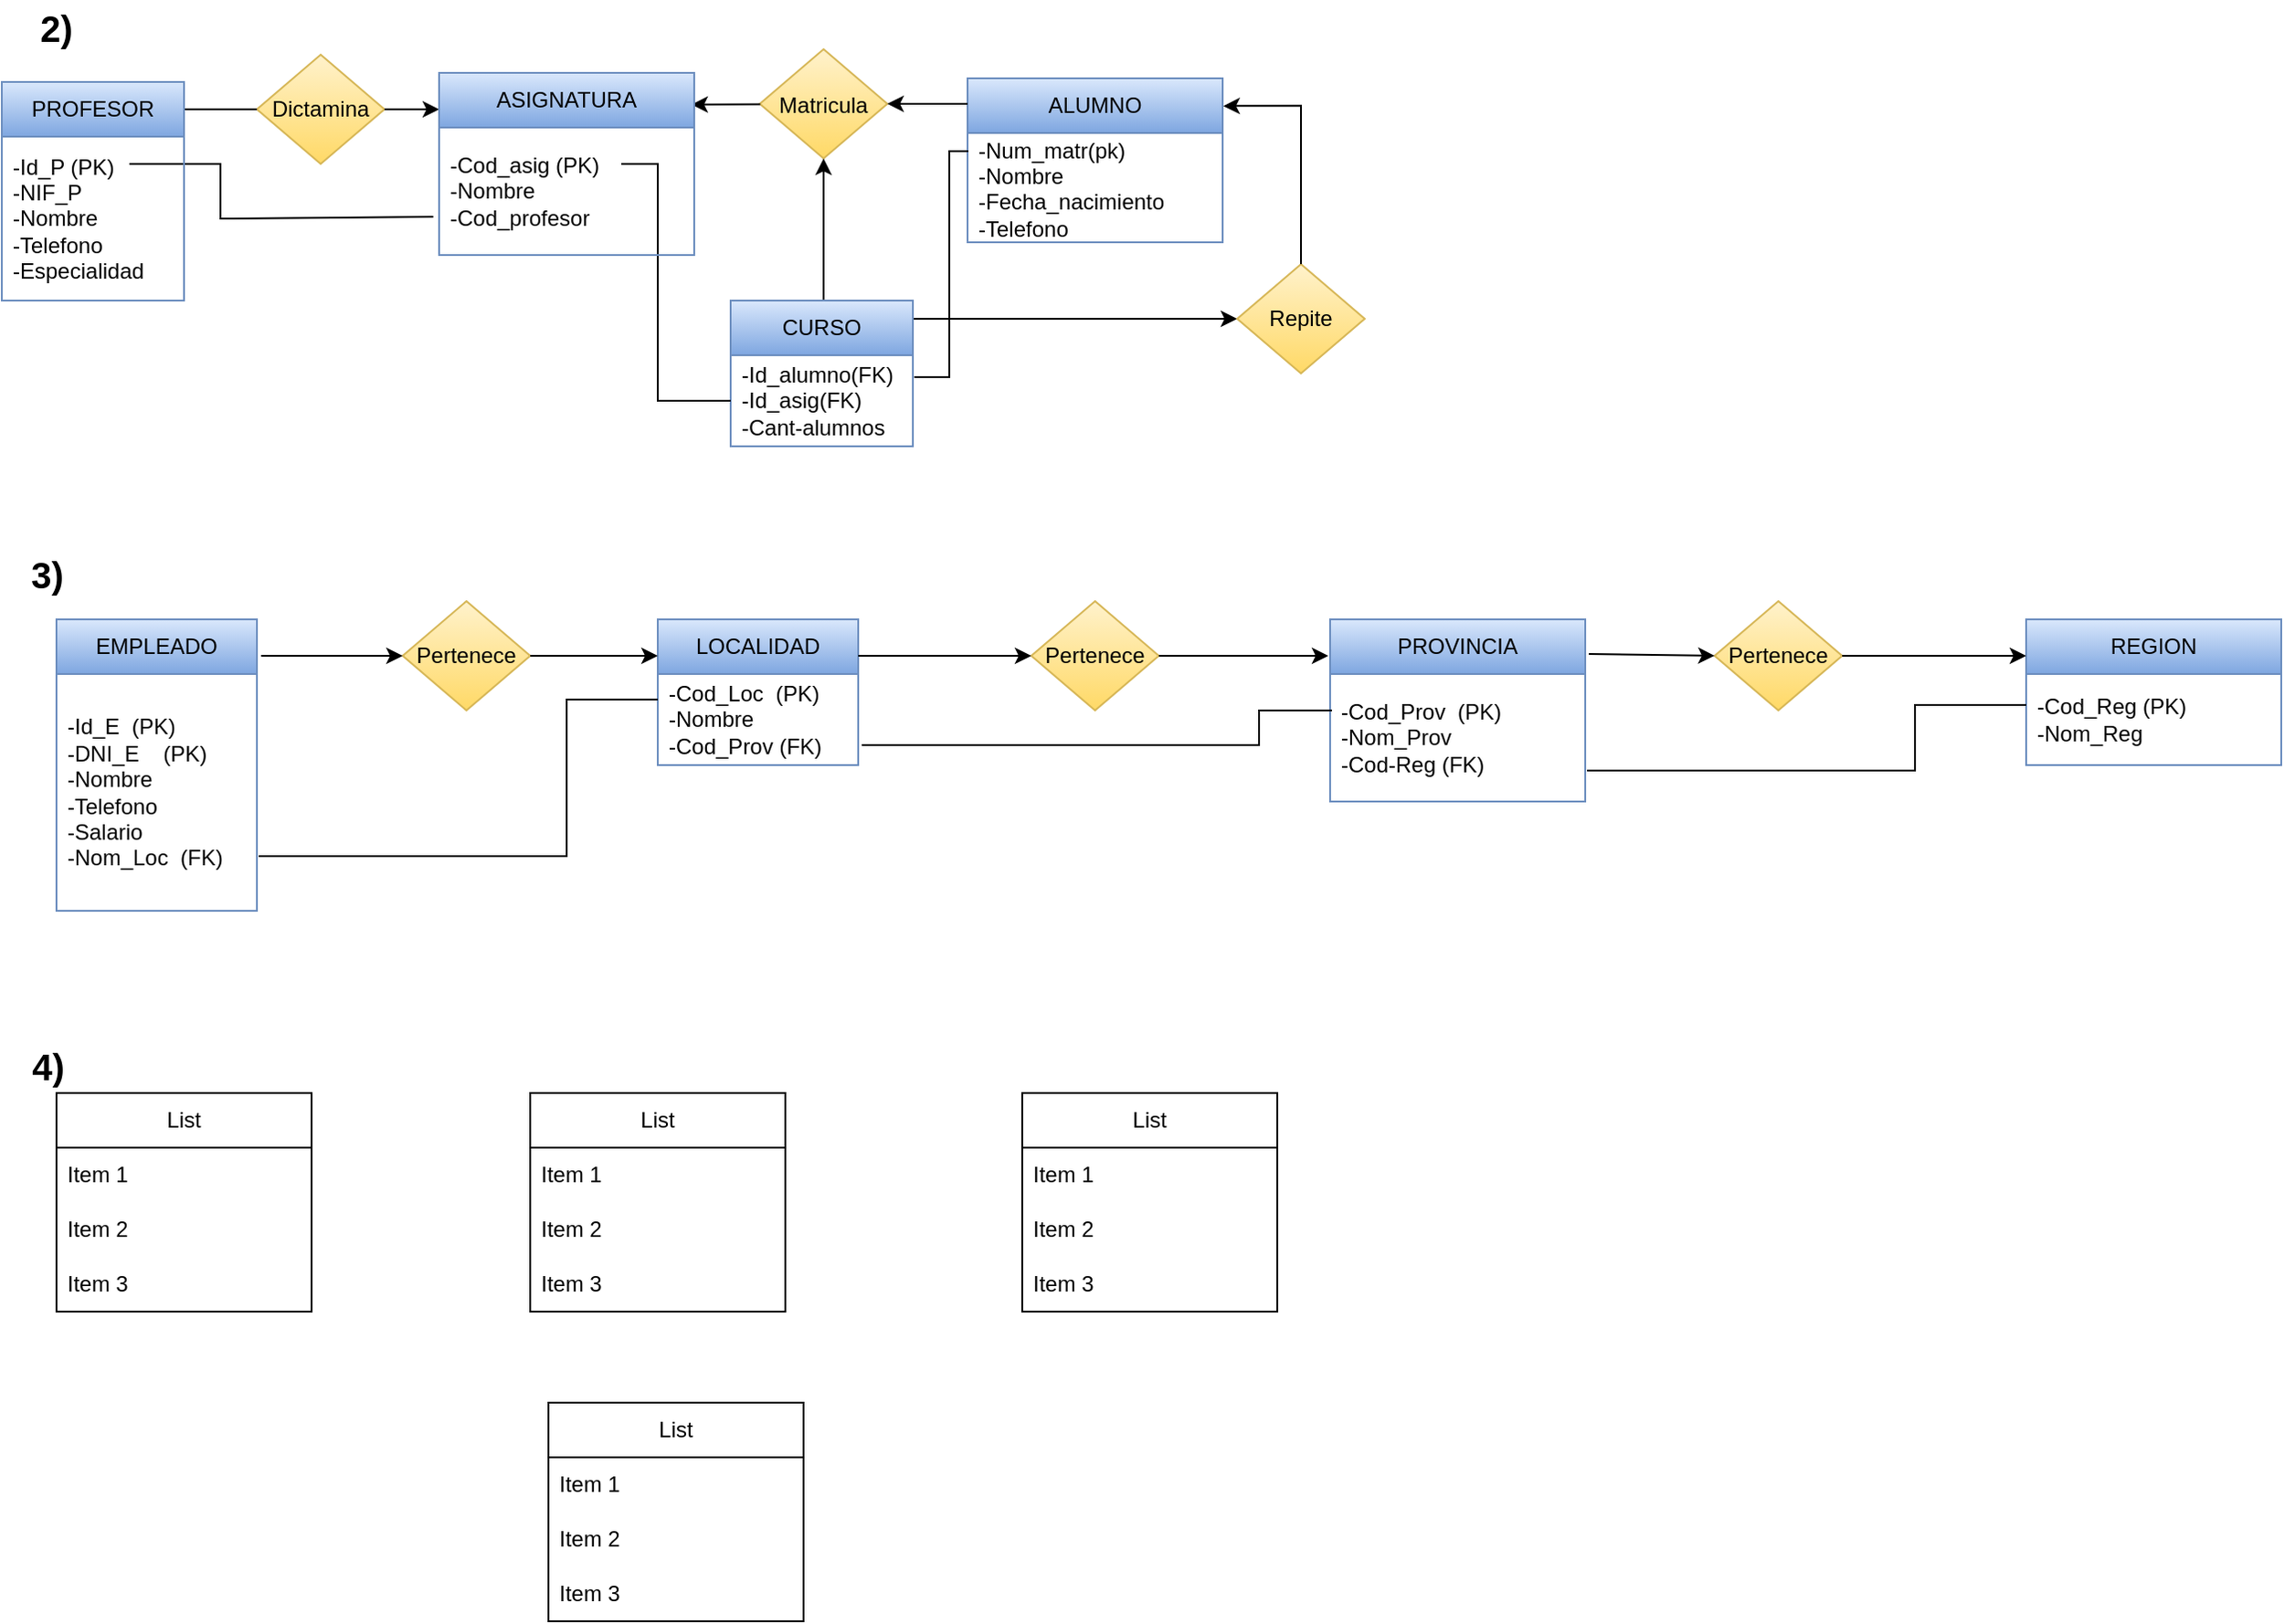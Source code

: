 <mxfile version="21.3.2" type="github">
  <diagram name="Página-1" id="2pcdkN29OkQ3OltXYX6B">
    <mxGraphModel dx="1781" dy="616" grid="1" gridSize="10" guides="1" tooltips="1" connect="1" arrows="1" fold="1" page="1" pageScale="1" pageWidth="827" pageHeight="1169" math="0" shadow="0">
      <root>
        <mxCell id="0" />
        <mxCell id="1" parent="0" />
        <mxCell id="e2rtTpoTJisuI_kt0HKg-9" value="" style="rhombus;whiteSpace=wrap;html=1;fillColor=#fff2cc;gradientColor=#ffd966;strokeColor=#d6b656;" parent="1" vertex="1">
          <mxGeometry x="406" y="187" width="70" height="60" as="geometry" />
        </mxCell>
        <mxCell id="e2rtTpoTJisuI_kt0HKg-10" value="&lt;font style=&quot;vertical-align: inherit;&quot;&gt;&lt;font style=&quot;vertical-align: inherit;&quot;&gt;Matricula&lt;/font&gt;&lt;/font&gt;" style="text;html=1;align=center;verticalAlign=middle;whiteSpace=wrap;rounded=0;" parent="1" vertex="1">
          <mxGeometry x="411" y="203" width="60" height="30" as="geometry" />
        </mxCell>
        <mxCell id="e2rtTpoTJisuI_kt0HKg-11" value="" style="rhombus;whiteSpace=wrap;html=1;fillColor=#fff2cc;gradientColor=#ffd966;strokeColor=#d6b656;" parent="1" vertex="1">
          <mxGeometry x="130" y="190" width="70" height="60" as="geometry" />
        </mxCell>
        <mxCell id="e2rtTpoTJisuI_kt0HKg-16" style="edgeStyle=orthogonalEdgeStyle;rounded=0;orthogonalLoop=1;jettySize=auto;html=1;" parent="1" edge="1">
          <mxGeometry relative="1" as="geometry">
            <mxPoint x="200" y="220" as="sourcePoint" />
            <mxPoint x="230" y="220" as="targetPoint" />
          </mxGeometry>
        </mxCell>
        <mxCell id="e2rtTpoTJisuI_kt0HKg-12" value="&lt;font style=&quot;vertical-align: inherit;&quot;&gt;&lt;font style=&quot;vertical-align: inherit;&quot;&gt;Dictamina&lt;/font&gt;&lt;/font&gt;" style="text;html=1;strokeColor=none;fillColor=none;align=center;verticalAlign=middle;whiteSpace=wrap;rounded=0;" parent="1" vertex="1">
          <mxGeometry x="135" y="205" width="60" height="30" as="geometry" />
        </mxCell>
        <mxCell id="e2rtTpoTJisuI_kt0HKg-15" value="" style="endArrow=none;html=1;rounded=0;exitX=1;exitY=0.125;exitDx=0;exitDy=0;exitPerimeter=0;" parent="1" source="e2rtTpoTJisuI_kt0HKg-47" edge="1">
          <mxGeometry width="50" height="50" relative="1" as="geometry">
            <mxPoint x="100" y="220" as="sourcePoint" />
            <mxPoint x="130" y="220" as="targetPoint" />
            <Array as="points" />
          </mxGeometry>
        </mxCell>
        <mxCell id="e2rtTpoTJisuI_kt0HKg-19" value="" style="endArrow=classic;html=1;rounded=0;entryX=1;entryY=0.5;entryDx=0;entryDy=0;" parent="1" source="e2rtTpoTJisuI_kt0HKg-51" edge="1">
          <mxGeometry width="50" height="50" relative="1" as="geometry">
            <mxPoint x="360" y="320" as="sourcePoint" />
            <mxPoint x="350" y="220" as="targetPoint" />
          </mxGeometry>
        </mxCell>
        <mxCell id="e2rtTpoTJisuI_kt0HKg-21" value="&lt;font size=&quot;1&quot; style=&quot;&quot;&gt;&lt;b style=&quot;font-size: 20px;&quot;&gt;2)&lt;/b&gt;&lt;/font&gt;" style="text;html=1;strokeColor=none;fillColor=none;align=center;verticalAlign=middle;whiteSpace=wrap;rounded=0;" parent="1" vertex="1">
          <mxGeometry x="10" y="160" width="20" height="30" as="geometry" />
        </mxCell>
        <mxCell id="e2rtTpoTJisuI_kt0HKg-26" style="edgeStyle=orthogonalEdgeStyle;rounded=0;orthogonalLoop=1;jettySize=auto;html=1;exitX=1;exitY=0.5;exitDx=0;exitDy=0;entryX=0;entryY=0.5;entryDx=0;entryDy=0;" parent="1" target="e2rtTpoTJisuI_kt0HKg-24" edge="1">
          <mxGeometry relative="1" as="geometry">
            <mxPoint x="480" y="335" as="sourcePoint" />
            <Array as="points">
              <mxPoint x="660" y="335" />
            </Array>
          </mxGeometry>
        </mxCell>
        <mxCell id="e2rtTpoTJisuI_kt0HKg-24" value="Repite" style="rhombus;whiteSpace=wrap;html=1;fillColor=#fff2cc;gradientColor=#ffd966;strokeColor=#d6b656;" parent="1" vertex="1">
          <mxGeometry x="668" y="305" width="70" height="60" as="geometry" />
        </mxCell>
        <mxCell id="e2rtTpoTJisuI_kt0HKg-31" value="&lt;div style=&quot;text-align: left;&quot;&gt;&lt;br&gt;&lt;/div&gt;" style="text;html=1;strokeColor=none;fillColor=none;align=center;verticalAlign=middle;whiteSpace=wrap;rounded=0;" parent="1" vertex="1">
          <mxGeometry x="505" y="250" width="110" height="60" as="geometry" />
        </mxCell>
        <mxCell id="e2rtTpoTJisuI_kt0HKg-33" value="" style="endArrow=classic;html=1;rounded=0;entryX=0.5;entryY=1;entryDx=0;entryDy=0;exitX=0.51;exitY=0.063;exitDx=0;exitDy=0;exitPerimeter=0;" parent="1" source="e2rtTpoTJisuI_kt0HKg-55" target="e2rtTpoTJisuI_kt0HKg-9" edge="1">
          <mxGeometry width="50" height="50" relative="1" as="geometry">
            <mxPoint x="440" y="320" as="sourcePoint" />
            <mxPoint x="360" y="260" as="targetPoint" />
          </mxGeometry>
        </mxCell>
        <mxCell id="e2rtTpoTJisuI_kt0HKg-34" value="" style="endArrow=none;html=1;rounded=0;entryX=-0.023;entryY=0.7;entryDx=0;entryDy=0;entryPerimeter=0;" parent="1" target="e2rtTpoTJisuI_kt0HKg-53" edge="1">
          <mxGeometry width="50" height="50" relative="1" as="geometry">
            <mxPoint x="60" y="250" as="sourcePoint" />
            <mxPoint x="250" y="295" as="targetPoint" />
            <Array as="points">
              <mxPoint x="60" y="250" />
              <mxPoint x="80" y="250" />
              <mxPoint x="110" y="250" />
              <mxPoint x="110" y="280" />
            </Array>
          </mxGeometry>
        </mxCell>
        <mxCell id="e2rtTpoTJisuI_kt0HKg-47" value="PROFESOR" style="swimlane;fontStyle=0;childLayout=stackLayout;horizontal=1;startSize=30;horizontalStack=0;resizeParent=1;resizeParentMax=0;resizeLast=0;collapsible=1;marginBottom=0;whiteSpace=wrap;html=1;fillColor=#dae8fc;gradientColor=#7ea6e0;strokeColor=#6c8ebf;" parent="1" vertex="1">
          <mxGeometry x="-10" y="205" width="100" height="120" as="geometry" />
        </mxCell>
        <mxCell id="e2rtTpoTJisuI_kt0HKg-48" value="-Id_P (PK)&lt;br style=&quot;border-color: var(--border-color);&quot;&gt;-NIF_P&lt;br style=&quot;border-color: var(--border-color);&quot;&gt;-Nombre&lt;br style=&quot;border-color: var(--border-color);&quot;&gt;-Telefono&lt;br style=&quot;border-color: var(--border-color);&quot;&gt;-Especialidad" style="text;strokeColor=none;fillColor=none;align=left;verticalAlign=middle;spacingLeft=4;spacingRight=4;overflow=hidden;points=[[0,0.5],[1,0.5]];portConstraint=eastwest;rotatable=0;whiteSpace=wrap;html=1;" parent="e2rtTpoTJisuI_kt0HKg-47" vertex="1">
          <mxGeometry y="30" width="100" height="90" as="geometry" />
        </mxCell>
        <mxCell id="e2rtTpoTJisuI_kt0HKg-55" value="CURSO" style="swimlane;fontStyle=0;childLayout=stackLayout;horizontal=1;startSize=30;horizontalStack=0;resizeParent=1;resizeParentMax=0;resizeLast=0;collapsible=1;marginBottom=0;whiteSpace=wrap;html=1;fillColor=#dae8fc;gradientColor=#7ea6e0;strokeColor=#6c8ebf;" parent="1" vertex="1">
          <mxGeometry x="390" y="325" width="100" height="80" as="geometry" />
        </mxCell>
        <mxCell id="e2rtTpoTJisuI_kt0HKg-56" value="&lt;div style=&quot;border-color: var(--border-color);&quot;&gt;-Id_alumno(FK)&lt;/div&gt;&lt;div style=&quot;border-color: var(--border-color);&quot;&gt;&lt;span style=&quot;border-color: var(--border-color); background-color: initial;&quot;&gt;-Id_asig(FK)&lt;/span&gt;&lt;/div&gt;&lt;div style=&quot;border-color: var(--border-color);&quot;&gt;&lt;span style=&quot;border-color: var(--border-color); background-color: initial;&quot;&gt;-Cant-alumnos&lt;/span&gt;&lt;/div&gt;" style="text;strokeColor=none;fillColor=none;align=left;verticalAlign=middle;spacingLeft=4;spacingRight=4;overflow=hidden;points=[[0,0.5],[1,0.5]];portConstraint=eastwest;rotatable=0;whiteSpace=wrap;html=1;" parent="e2rtTpoTJisuI_kt0HKg-55" vertex="1">
          <mxGeometry y="30" width="100" height="50" as="geometry" />
        </mxCell>
        <mxCell id="e2rtTpoTJisuI_kt0HKg-60" value="" style="endArrow=none;html=1;rounded=0;entryX=0;entryY=0.5;entryDx=0;entryDy=0;" parent="1" target="e2rtTpoTJisuI_kt0HKg-56" edge="1">
          <mxGeometry width="50" height="50" relative="1" as="geometry">
            <mxPoint x="330" y="250" as="sourcePoint" />
            <mxPoint x="360" y="430" as="targetPoint" />
            <Array as="points">
              <mxPoint x="350" y="250" />
              <mxPoint x="350" y="380" />
            </Array>
          </mxGeometry>
        </mxCell>
        <mxCell id="e2rtTpoTJisuI_kt0HKg-61" value="" style="endArrow=classic;html=1;rounded=0;entryX=0.989;entryY=0.174;entryDx=0;entryDy=0;entryPerimeter=0;" parent="1" source="e2rtTpoTJisuI_kt0HKg-9" target="e2rtTpoTJisuI_kt0HKg-51" edge="1">
          <mxGeometry width="50" height="50" relative="1" as="geometry">
            <mxPoint x="400" y="220" as="sourcePoint" />
            <mxPoint x="350" y="220" as="targetPoint" />
          </mxGeometry>
        </mxCell>
        <mxCell id="e2rtTpoTJisuI_kt0HKg-51" value="ASIGNATURA" style="swimlane;fontStyle=0;childLayout=stackLayout;horizontal=1;startSize=30;horizontalStack=0;resizeParent=1;resizeParentMax=0;resizeLast=0;collapsible=1;marginBottom=0;whiteSpace=wrap;html=1;fillColor=#dae8fc;gradientColor=#7ea6e0;strokeColor=#6c8ebf;" parent="1" vertex="1">
          <mxGeometry x="230" y="200" width="140" height="100" as="geometry" />
        </mxCell>
        <mxCell id="e2rtTpoTJisuI_kt0HKg-53" value="-Cod_asig (PK)&lt;br&gt;-Nombre&lt;br&gt;-Cod_profesor" style="text;align=left;verticalAlign=middle;spacingLeft=4;spacingRight=4;overflow=hidden;points=[[0,0.5],[1,0.5]];portConstraint=eastwest;rotatable=0;whiteSpace=wrap;html=1;" parent="e2rtTpoTJisuI_kt0HKg-51" vertex="1">
          <mxGeometry y="30" width="140" height="70" as="geometry" />
        </mxCell>
        <mxCell id="e2rtTpoTJisuI_kt0HKg-64" value="ALUMNO" style="swimlane;fontStyle=0;childLayout=stackLayout;horizontal=1;startSize=30;horizontalStack=0;resizeParent=1;resizeParentMax=0;resizeLast=0;collapsible=1;marginBottom=0;whiteSpace=wrap;html=1;fillColor=#dae8fc;gradientColor=#7ea6e0;strokeColor=#6c8ebf;" parent="1" vertex="1">
          <mxGeometry x="520" y="203" width="140" height="90" as="geometry" />
        </mxCell>
        <mxCell id="e2rtTpoTJisuI_kt0HKg-65" value="&lt;div style=&quot;border-color: var(--border-color);&quot;&gt;-Num_matr(pk)&lt;/div&gt;&lt;div style=&quot;border-color: var(--border-color);&quot;&gt;&lt;span style=&quot;border-color: var(--border-color); background-color: initial;&quot;&gt;-Nombre&lt;/span&gt;&lt;/div&gt;&lt;div style=&quot;border-color: var(--border-color);&quot;&gt;&lt;span style=&quot;border-color: var(--border-color); background-color: initial;&quot;&gt;-Fecha_nacimiento&lt;/span&gt;&lt;/div&gt;&lt;div style=&quot;border-color: var(--border-color);&quot;&gt;&lt;span style=&quot;border-color: var(--border-color); background-color: initial;&quot;&gt;-Telefono&lt;/span&gt;&lt;/div&gt;" style="text;strokeColor=none;fillColor=none;align=left;verticalAlign=middle;spacingLeft=4;spacingRight=4;overflow=hidden;points=[[0,0.5],[1,0.5]];portConstraint=eastwest;rotatable=0;whiteSpace=wrap;html=1;" parent="e2rtTpoTJisuI_kt0HKg-64" vertex="1">
          <mxGeometry y="30" width="140" height="60" as="geometry" />
        </mxCell>
        <mxCell id="e2rtTpoTJisuI_kt0HKg-68" value="" style="endArrow=classic;html=1;rounded=0;entryX=1;entryY=0.5;entryDx=0;entryDy=0;" parent="1" target="e2rtTpoTJisuI_kt0HKg-9" edge="1">
          <mxGeometry width="50" height="50" relative="1" as="geometry">
            <mxPoint x="520" y="217" as="sourcePoint" />
            <mxPoint x="360" y="150" as="targetPoint" />
          </mxGeometry>
        </mxCell>
        <mxCell id="e2rtTpoTJisuI_kt0HKg-69" value="" style="endArrow=classic;html=1;rounded=0;entryX=1.003;entryY=0.169;entryDx=0;entryDy=0;entryPerimeter=0;exitX=0.5;exitY=0;exitDx=0;exitDy=0;" parent="1" source="e2rtTpoTJisuI_kt0HKg-24" target="e2rtTpoTJisuI_kt0HKg-64" edge="1">
          <mxGeometry width="50" height="50" relative="1" as="geometry">
            <mxPoint x="350" y="280" as="sourcePoint" />
            <mxPoint x="400" y="230" as="targetPoint" />
            <Array as="points">
              <mxPoint x="703" y="218" />
            </Array>
          </mxGeometry>
        </mxCell>
        <mxCell id="e2rtTpoTJisuI_kt0HKg-72" value="" style="endArrow=none;html=1;rounded=0;exitX=1.008;exitY=0.24;exitDx=0;exitDy=0;exitPerimeter=0;entryX=0.003;entryY=0.167;entryDx=0;entryDy=0;entryPerimeter=0;" parent="1" source="e2rtTpoTJisuI_kt0HKg-56" target="e2rtTpoTJisuI_kt0HKg-65" edge="1">
          <mxGeometry width="50" height="50" relative="1" as="geometry">
            <mxPoint x="350" y="280" as="sourcePoint" />
            <mxPoint x="520" y="240" as="targetPoint" />
            <Array as="points">
              <mxPoint x="510" y="367" />
              <mxPoint x="510" y="243" />
            </Array>
          </mxGeometry>
        </mxCell>
        <mxCell id="e2rtTpoTJisuI_kt0HKg-73" value="&lt;b&gt;&lt;font style=&quot;font-size: 20px;&quot;&gt;3)&lt;/font&gt;&lt;/b&gt;" style="text;html=1;strokeColor=none;fillColor=none;align=center;verticalAlign=middle;whiteSpace=wrap;rounded=0;" parent="1" vertex="1">
          <mxGeometry y="460" width="30" height="30" as="geometry" />
        </mxCell>
        <mxCell id="e2rtTpoTJisuI_kt0HKg-78" value="EMPLEADO" style="swimlane;fontStyle=0;childLayout=stackLayout;horizontal=1;startSize=30;horizontalStack=0;resizeParent=1;resizeParentMax=0;resizeLast=0;collapsible=1;marginBottom=0;whiteSpace=wrap;html=1;fillColor=#dae8fc;gradientColor=#7ea6e0;strokeColor=#6c8ebf;" parent="1" vertex="1">
          <mxGeometry x="20" y="500" width="110" height="160" as="geometry" />
        </mxCell>
        <mxCell id="e2rtTpoTJisuI_kt0HKg-81" value="-Id_E&amp;nbsp; (PK)&lt;br&gt;-DNI_E&amp;nbsp; &amp;nbsp; (PK)&lt;br&gt;-Nombre&lt;br&gt;-Telefono&lt;br&gt;-Salario&lt;br&gt;-Nom_Loc&amp;nbsp; (FK)" style="text;strokeColor=none;fillColor=none;align=left;verticalAlign=middle;spacingLeft=4;spacingRight=4;overflow=hidden;points=[[0,0.5],[1,0.5]];portConstraint=eastwest;rotatable=0;whiteSpace=wrap;html=1;" parent="e2rtTpoTJisuI_kt0HKg-78" vertex="1">
          <mxGeometry y="30" width="110" height="130" as="geometry" />
        </mxCell>
        <mxCell id="e2rtTpoTJisuI_kt0HKg-82" value="LOCALIDAD" style="swimlane;fontStyle=0;childLayout=stackLayout;horizontal=1;startSize=30;horizontalStack=0;resizeParent=1;resizeParentMax=0;resizeLast=0;collapsible=1;marginBottom=0;whiteSpace=wrap;html=1;fillColor=#dae8fc;gradientColor=#7ea6e0;strokeColor=#6c8ebf;" parent="1" vertex="1">
          <mxGeometry x="350" y="500" width="110" height="80" as="geometry" />
        </mxCell>
        <mxCell id="e2rtTpoTJisuI_kt0HKg-85" value="-Cod_Loc&amp;nbsp; (PK)&lt;br&gt;-Nombre&lt;br&gt;-Cod_Prov (FK)" style="text;strokeColor=none;fillColor=none;align=left;verticalAlign=middle;spacingLeft=4;spacingRight=4;overflow=hidden;points=[[0,0.5],[1,0.5]];portConstraint=eastwest;rotatable=0;whiteSpace=wrap;html=1;" parent="e2rtTpoTJisuI_kt0HKg-82" vertex="1">
          <mxGeometry y="30" width="110" height="50" as="geometry" />
        </mxCell>
        <mxCell id="e2rtTpoTJisuI_kt0HKg-86" value="PROVINCIA" style="swimlane;fontStyle=0;childLayout=stackLayout;horizontal=1;startSize=30;horizontalStack=0;resizeParent=1;resizeParentMax=0;resizeLast=0;collapsible=1;marginBottom=0;whiteSpace=wrap;html=1;fillColor=#dae8fc;gradientColor=#7ea6e0;strokeColor=#6c8ebf;" parent="1" vertex="1">
          <mxGeometry x="719" y="500" width="140" height="100" as="geometry" />
        </mxCell>
        <mxCell id="e2rtTpoTJisuI_kt0HKg-89" value="-Cod_Prov&amp;nbsp; (PK)&lt;br&gt;-Nom_Prov&amp;nbsp;&lt;br&gt;-Cod-Reg (FK)" style="text;strokeColor=none;fillColor=none;align=left;verticalAlign=middle;spacingLeft=4;spacingRight=4;overflow=hidden;points=[[0,0.5],[1,0.5]];portConstraint=eastwest;rotatable=0;whiteSpace=wrap;html=1;" parent="e2rtTpoTJisuI_kt0HKg-86" vertex="1">
          <mxGeometry y="30" width="140" height="70" as="geometry" />
        </mxCell>
        <mxCell id="e2rtTpoTJisuI_kt0HKg-90" value="REGION" style="swimlane;fontStyle=0;childLayout=stackLayout;horizontal=1;startSize=30;horizontalStack=0;resizeParent=1;resizeParentMax=0;resizeLast=0;collapsible=1;marginBottom=0;whiteSpace=wrap;html=1;fillColor=#dae8fc;gradientColor=#7ea6e0;strokeColor=#6c8ebf;" parent="1" vertex="1">
          <mxGeometry x="1101" y="500" width="140" height="80" as="geometry" />
        </mxCell>
        <mxCell id="e2rtTpoTJisuI_kt0HKg-92" value="-Cod_Reg (PK)&lt;br&gt;-Nom_Reg&amp;nbsp;" style="text;strokeColor=none;fillColor=none;align=left;verticalAlign=middle;spacingLeft=4;spacingRight=4;overflow=hidden;points=[[0,0.5],[1,0.5]];portConstraint=eastwest;rotatable=0;whiteSpace=wrap;html=1;" parent="e2rtTpoTJisuI_kt0HKg-90" vertex="1">
          <mxGeometry y="30" width="140" height="50" as="geometry" />
        </mxCell>
        <mxCell id="e2rtTpoTJisuI_kt0HKg-94" value="Pertenece" style="rhombus;whiteSpace=wrap;html=1;fillColor=#fff2cc;gradientColor=#ffd966;strokeColor=#d6b656;" parent="1" vertex="1">
          <mxGeometry x="210" y="490" width="70" height="60" as="geometry" />
        </mxCell>
        <mxCell id="e2rtTpoTJisuI_kt0HKg-95" value="Pertenece" style="rhombus;whiteSpace=wrap;html=1;fillColor=#fff2cc;gradientColor=#ffd966;strokeColor=#d6b656;" parent="1" vertex="1">
          <mxGeometry x="555" y="490" width="70" height="60" as="geometry" />
        </mxCell>
        <mxCell id="e2rtTpoTJisuI_kt0HKg-97" value="Pertenece" style="rhombus;whiteSpace=wrap;html=1;fillColor=#fff2cc;gradientColor=#ffd966;strokeColor=#d6b656;" parent="1" vertex="1">
          <mxGeometry x="930" y="490" width="70" height="60" as="geometry" />
        </mxCell>
        <mxCell id="e2rtTpoTJisuI_kt0HKg-99" value="" style="endArrow=classic;html=1;rounded=0;entryX=0;entryY=0.5;entryDx=0;entryDy=0;exitX=1;exitY=0.25;exitDx=0;exitDy=0;" parent="1" source="e2rtTpoTJisuI_kt0HKg-82" target="e2rtTpoTJisuI_kt0HKg-95" edge="1">
          <mxGeometry width="50" height="50" relative="1" as="geometry">
            <mxPoint x="420" y="540" as="sourcePoint" />
            <mxPoint x="470" y="490" as="targetPoint" />
          </mxGeometry>
        </mxCell>
        <mxCell id="e2rtTpoTJisuI_kt0HKg-100" value="" style="endArrow=classic;html=1;rounded=0;exitX=1;exitY=0.5;exitDx=0;exitDy=0;entryX=0;entryY=0.25;entryDx=0;entryDy=0;" parent="1" source="e2rtTpoTJisuI_kt0HKg-94" target="e2rtTpoTJisuI_kt0HKg-82" edge="1">
          <mxGeometry width="50" height="50" relative="1" as="geometry">
            <mxPoint x="420" y="540" as="sourcePoint" />
            <mxPoint x="470" y="490" as="targetPoint" />
          </mxGeometry>
        </mxCell>
        <mxCell id="e2rtTpoTJisuI_kt0HKg-101" value="" style="endArrow=classic;html=1;rounded=0;entryX=0;entryY=0.5;entryDx=0;entryDy=0;exitX=1.021;exitY=0.125;exitDx=0;exitDy=0;exitPerimeter=0;" parent="1" source="e2rtTpoTJisuI_kt0HKg-78" target="e2rtTpoTJisuI_kt0HKg-94" edge="1">
          <mxGeometry width="50" height="50" relative="1" as="geometry">
            <mxPoint x="200" y="570" as="sourcePoint" />
            <mxPoint x="470" y="490" as="targetPoint" />
          </mxGeometry>
        </mxCell>
        <mxCell id="e2rtTpoTJisuI_kt0HKg-102" value="" style="endArrow=classic;html=1;rounded=0;exitX=1;exitY=0.5;exitDx=0;exitDy=0;" parent="1" source="e2rtTpoTJisuI_kt0HKg-95" edge="1">
          <mxGeometry width="50" height="50" relative="1" as="geometry">
            <mxPoint x="620" y="540" as="sourcePoint" />
            <mxPoint x="718" y="520" as="targetPoint" />
          </mxGeometry>
        </mxCell>
        <mxCell id="e2rtTpoTJisuI_kt0HKg-103" value="" style="endArrow=classic;html=1;rounded=0;exitX=1.014;exitY=0.19;exitDx=0;exitDy=0;exitPerimeter=0;entryX=0;entryY=0.5;entryDx=0;entryDy=0;" parent="1" source="e2rtTpoTJisuI_kt0HKg-86" target="e2rtTpoTJisuI_kt0HKg-97" edge="1">
          <mxGeometry width="50" height="50" relative="1" as="geometry">
            <mxPoint x="900" y="540" as="sourcePoint" />
            <mxPoint x="950" y="490" as="targetPoint" />
          </mxGeometry>
        </mxCell>
        <mxCell id="e2rtTpoTJisuI_kt0HKg-104" value="" style="endArrow=classic;html=1;rounded=0;entryX=0;entryY=0.25;entryDx=0;entryDy=0;exitX=1;exitY=0.5;exitDx=0;exitDy=0;" parent="1" source="e2rtTpoTJisuI_kt0HKg-97" target="e2rtTpoTJisuI_kt0HKg-90" edge="1">
          <mxGeometry width="50" height="50" relative="1" as="geometry">
            <mxPoint x="900" y="540" as="sourcePoint" />
            <mxPoint x="950" y="490" as="targetPoint" />
          </mxGeometry>
        </mxCell>
        <mxCell id="e2rtTpoTJisuI_kt0HKg-105" value="" style="endArrow=none;html=1;rounded=0;entryX=1.009;entryY=0.769;entryDx=0;entryDy=0;entryPerimeter=0;exitX=0;exitY=0.28;exitDx=0;exitDy=0;exitPerimeter=0;" parent="1" source="e2rtTpoTJisuI_kt0HKg-85" target="e2rtTpoTJisuI_kt0HKg-81" edge="1">
          <mxGeometry width="50" height="50" relative="1" as="geometry">
            <mxPoint x="500" y="540" as="sourcePoint" />
            <mxPoint x="550" y="490" as="targetPoint" />
            <Array as="points">
              <mxPoint x="300" y="544" />
              <mxPoint x="300" y="630" />
            </Array>
          </mxGeometry>
        </mxCell>
        <mxCell id="e2rtTpoTJisuI_kt0HKg-106" value="" style="endArrow=none;html=1;rounded=0;exitX=1.018;exitY=0.78;exitDx=0;exitDy=0;exitPerimeter=0;" parent="1" source="e2rtTpoTJisuI_kt0HKg-85" edge="1">
          <mxGeometry width="50" height="50" relative="1" as="geometry">
            <mxPoint x="500" y="540" as="sourcePoint" />
            <mxPoint x="720" y="550" as="targetPoint" />
            <Array as="points">
              <mxPoint x="680" y="569" />
              <mxPoint x="680" y="550" />
            </Array>
          </mxGeometry>
        </mxCell>
        <mxCell id="e2rtTpoTJisuI_kt0HKg-107" value="" style="endArrow=none;html=1;rounded=0;exitX=1.007;exitY=0.757;exitDx=0;exitDy=0;exitPerimeter=0;entryX=0;entryY=0.34;entryDx=0;entryDy=0;entryPerimeter=0;" parent="1" source="e2rtTpoTJisuI_kt0HKg-89" target="e2rtTpoTJisuI_kt0HKg-92" edge="1">
          <mxGeometry width="50" height="50" relative="1" as="geometry">
            <mxPoint x="990" y="540" as="sourcePoint" />
            <mxPoint x="1040" y="490" as="targetPoint" />
            <Array as="points">
              <mxPoint x="1040" y="583" />
              <mxPoint x="1040" y="547" />
            </Array>
          </mxGeometry>
        </mxCell>
        <mxCell id="67kp_mQt7lK-bVq5Nsjj-3" value="&lt;font size=&quot;1&quot;&gt;&lt;b style=&quot;font-size: 20px;&quot;&gt;4)&lt;/b&gt;&lt;/font&gt;" style="text;html=1;strokeColor=none;fillColor=none;align=center;verticalAlign=middle;whiteSpace=wrap;rounded=0;" vertex="1" parent="1">
          <mxGeometry x="2.5" y="730" width="25" height="30" as="geometry" />
        </mxCell>
        <mxCell id="67kp_mQt7lK-bVq5Nsjj-4" value="List" style="swimlane;fontStyle=0;childLayout=stackLayout;horizontal=1;startSize=30;horizontalStack=0;resizeParent=1;resizeParentMax=0;resizeLast=0;collapsible=1;marginBottom=0;whiteSpace=wrap;html=1;" vertex="1" parent="1">
          <mxGeometry x="20" y="760" width="140" height="120" as="geometry" />
        </mxCell>
        <mxCell id="67kp_mQt7lK-bVq5Nsjj-5" value="Item 1" style="text;strokeColor=none;fillColor=none;align=left;verticalAlign=middle;spacingLeft=4;spacingRight=4;overflow=hidden;points=[[0,0.5],[1,0.5]];portConstraint=eastwest;rotatable=0;whiteSpace=wrap;html=1;" vertex="1" parent="67kp_mQt7lK-bVq5Nsjj-4">
          <mxGeometry y="30" width="140" height="30" as="geometry" />
        </mxCell>
        <mxCell id="67kp_mQt7lK-bVq5Nsjj-6" value="Item 2" style="text;strokeColor=none;fillColor=none;align=left;verticalAlign=middle;spacingLeft=4;spacingRight=4;overflow=hidden;points=[[0,0.5],[1,0.5]];portConstraint=eastwest;rotatable=0;whiteSpace=wrap;html=1;" vertex="1" parent="67kp_mQt7lK-bVq5Nsjj-4">
          <mxGeometry y="60" width="140" height="30" as="geometry" />
        </mxCell>
        <mxCell id="67kp_mQt7lK-bVq5Nsjj-7" value="Item 3" style="text;strokeColor=none;fillColor=none;align=left;verticalAlign=middle;spacingLeft=4;spacingRight=4;overflow=hidden;points=[[0,0.5],[1,0.5]];portConstraint=eastwest;rotatable=0;whiteSpace=wrap;html=1;" vertex="1" parent="67kp_mQt7lK-bVq5Nsjj-4">
          <mxGeometry y="90" width="140" height="30" as="geometry" />
        </mxCell>
        <mxCell id="67kp_mQt7lK-bVq5Nsjj-8" value="List" style="swimlane;fontStyle=0;childLayout=stackLayout;horizontal=1;startSize=30;horizontalStack=0;resizeParent=1;resizeParentMax=0;resizeLast=0;collapsible=1;marginBottom=0;whiteSpace=wrap;html=1;" vertex="1" parent="1">
          <mxGeometry x="290" y="930" width="140" height="120" as="geometry" />
        </mxCell>
        <mxCell id="67kp_mQt7lK-bVq5Nsjj-9" value="Item 1" style="text;strokeColor=none;fillColor=none;align=left;verticalAlign=middle;spacingLeft=4;spacingRight=4;overflow=hidden;points=[[0,0.5],[1,0.5]];portConstraint=eastwest;rotatable=0;whiteSpace=wrap;html=1;" vertex="1" parent="67kp_mQt7lK-bVq5Nsjj-8">
          <mxGeometry y="30" width="140" height="30" as="geometry" />
        </mxCell>
        <mxCell id="67kp_mQt7lK-bVq5Nsjj-10" value="Item 2" style="text;strokeColor=none;fillColor=none;align=left;verticalAlign=middle;spacingLeft=4;spacingRight=4;overflow=hidden;points=[[0,0.5],[1,0.5]];portConstraint=eastwest;rotatable=0;whiteSpace=wrap;html=1;" vertex="1" parent="67kp_mQt7lK-bVq5Nsjj-8">
          <mxGeometry y="60" width="140" height="30" as="geometry" />
        </mxCell>
        <mxCell id="67kp_mQt7lK-bVq5Nsjj-11" value="Item 3" style="text;strokeColor=none;fillColor=none;align=left;verticalAlign=middle;spacingLeft=4;spacingRight=4;overflow=hidden;points=[[0,0.5],[1,0.5]];portConstraint=eastwest;rotatable=0;whiteSpace=wrap;html=1;" vertex="1" parent="67kp_mQt7lK-bVq5Nsjj-8">
          <mxGeometry y="90" width="140" height="30" as="geometry" />
        </mxCell>
        <mxCell id="67kp_mQt7lK-bVq5Nsjj-12" value="List" style="swimlane;fontStyle=0;childLayout=stackLayout;horizontal=1;startSize=30;horizontalStack=0;resizeParent=1;resizeParentMax=0;resizeLast=0;collapsible=1;marginBottom=0;whiteSpace=wrap;html=1;" vertex="1" parent="1">
          <mxGeometry x="550" y="760" width="140" height="120" as="geometry" />
        </mxCell>
        <mxCell id="67kp_mQt7lK-bVq5Nsjj-13" value="Item 1" style="text;strokeColor=none;fillColor=none;align=left;verticalAlign=middle;spacingLeft=4;spacingRight=4;overflow=hidden;points=[[0,0.5],[1,0.5]];portConstraint=eastwest;rotatable=0;whiteSpace=wrap;html=1;" vertex="1" parent="67kp_mQt7lK-bVq5Nsjj-12">
          <mxGeometry y="30" width="140" height="30" as="geometry" />
        </mxCell>
        <mxCell id="67kp_mQt7lK-bVq5Nsjj-14" value="Item 2" style="text;strokeColor=none;fillColor=none;align=left;verticalAlign=middle;spacingLeft=4;spacingRight=4;overflow=hidden;points=[[0,0.5],[1,0.5]];portConstraint=eastwest;rotatable=0;whiteSpace=wrap;html=1;" vertex="1" parent="67kp_mQt7lK-bVq5Nsjj-12">
          <mxGeometry y="60" width="140" height="30" as="geometry" />
        </mxCell>
        <mxCell id="67kp_mQt7lK-bVq5Nsjj-15" value="Item 3" style="text;strokeColor=none;fillColor=none;align=left;verticalAlign=middle;spacingLeft=4;spacingRight=4;overflow=hidden;points=[[0,0.5],[1,0.5]];portConstraint=eastwest;rotatable=0;whiteSpace=wrap;html=1;" vertex="1" parent="67kp_mQt7lK-bVq5Nsjj-12">
          <mxGeometry y="90" width="140" height="30" as="geometry" />
        </mxCell>
        <mxCell id="67kp_mQt7lK-bVq5Nsjj-16" value="List" style="swimlane;fontStyle=0;childLayout=stackLayout;horizontal=1;startSize=30;horizontalStack=0;resizeParent=1;resizeParentMax=0;resizeLast=0;collapsible=1;marginBottom=0;whiteSpace=wrap;html=1;" vertex="1" parent="1">
          <mxGeometry x="280" y="760" width="140" height="120" as="geometry" />
        </mxCell>
        <mxCell id="67kp_mQt7lK-bVq5Nsjj-17" value="Item 1" style="text;strokeColor=none;fillColor=none;align=left;verticalAlign=middle;spacingLeft=4;spacingRight=4;overflow=hidden;points=[[0,0.5],[1,0.5]];portConstraint=eastwest;rotatable=0;whiteSpace=wrap;html=1;" vertex="1" parent="67kp_mQt7lK-bVq5Nsjj-16">
          <mxGeometry y="30" width="140" height="30" as="geometry" />
        </mxCell>
        <mxCell id="67kp_mQt7lK-bVq5Nsjj-18" value="Item 2" style="text;strokeColor=none;fillColor=none;align=left;verticalAlign=middle;spacingLeft=4;spacingRight=4;overflow=hidden;points=[[0,0.5],[1,0.5]];portConstraint=eastwest;rotatable=0;whiteSpace=wrap;html=1;" vertex="1" parent="67kp_mQt7lK-bVq5Nsjj-16">
          <mxGeometry y="60" width="140" height="30" as="geometry" />
        </mxCell>
        <mxCell id="67kp_mQt7lK-bVq5Nsjj-19" value="Item 3" style="text;strokeColor=none;fillColor=none;align=left;verticalAlign=middle;spacingLeft=4;spacingRight=4;overflow=hidden;points=[[0,0.5],[1,0.5]];portConstraint=eastwest;rotatable=0;whiteSpace=wrap;html=1;" vertex="1" parent="67kp_mQt7lK-bVq5Nsjj-16">
          <mxGeometry y="90" width="140" height="30" as="geometry" />
        </mxCell>
      </root>
    </mxGraphModel>
  </diagram>
</mxfile>
